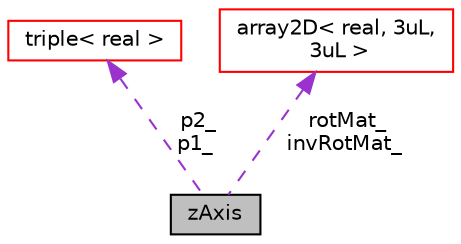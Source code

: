 digraph "zAxis"
{
 // LATEX_PDF_SIZE
  edge [fontname="Helvetica",fontsize="10",labelfontname="Helvetica",labelfontsize="10"];
  node [fontname="Helvetica",fontsize="10",shape=record];
  Node1 [label="zAxis",height=0.2,width=0.4,color="black", fillcolor="grey75", style="filled", fontcolor="black",tooltip=" "];
  Node2 -> Node1 [dir="back",color="darkorchid3",fontsize="10",style="dashed",label=" p2_\np1_" ,fontname="Helvetica"];
  Node2 [label="triple\< real \>",height=0.2,width=0.4,color="red", fillcolor="white", style="filled",URL="$classpFlow_1_1triple.html",tooltip=" "];
  Node4 -> Node1 [dir="back",color="darkorchid3",fontsize="10",style="dashed",label=" rotMat_\ninvRotMat_" ,fontname="Helvetica"];
  Node4 [label="array2D\< real, 3uL,\l 3uL \>",height=0.2,width=0.4,color="red", fillcolor="white", style="filled",URL="$structpFlow_1_1array2D.html",tooltip=" "];
}
